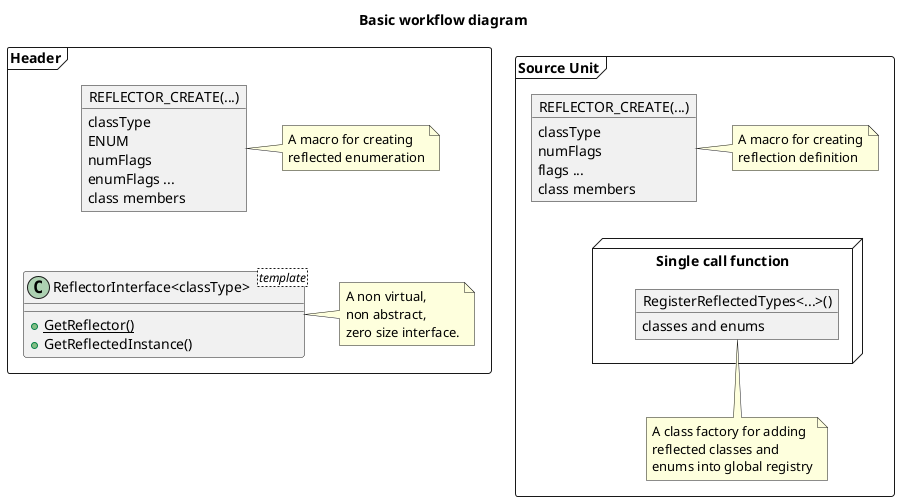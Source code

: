 @startuml ref_bwd
title Basic workflow diagram
package Header <<Frame>> {
    class "ReflectorInterface<classType><template>" as ReflectorInterface {
        +{static} GetReflector()
        + GetReflectedInstance()
    }
    note right of ReflectorInterface
        A non virtual,
        non abstract,
        zero size interface.
    end note
    object "REFLECTOR_CREATE(...)" as RCE
    RCE : classType
    RCE : ENUM
    RCE : numFlags
    RCE : enumFlags ...
    RCE : class members
    note right of RCE
        A macro for creating
        reflected enumeration
    end note
    RCE -[hidden]down- ReflectorInterface
}


package "Source Unit" <<Frame>> {
    object "REFLECTOR_CREATE(...)" as REFLECTOR_CREATE
    REFLECTOR_CREATE : classType
    REFLECTOR_CREATE : numFlags
    REFLECTOR_CREATE : flags ...
    REFLECTOR_CREATE : class members
    note right of REFLECTOR_CREATE
        A macro for creating
        reflection definition
    end note
    node "Single call function" as SCF {
        object "RegisterReflectedTypes<...>()" as REFLECTOR_REGISTER
        REFLECTOR_REGISTER : classes and enums
    }
    note bottom of REFLECTOR_REGISTER
        A class factory for adding
        reflected classes and
        enums into global registry
    end note

    REFLECTOR_CREATE -[hidden]down- SCF
}
@enduml
